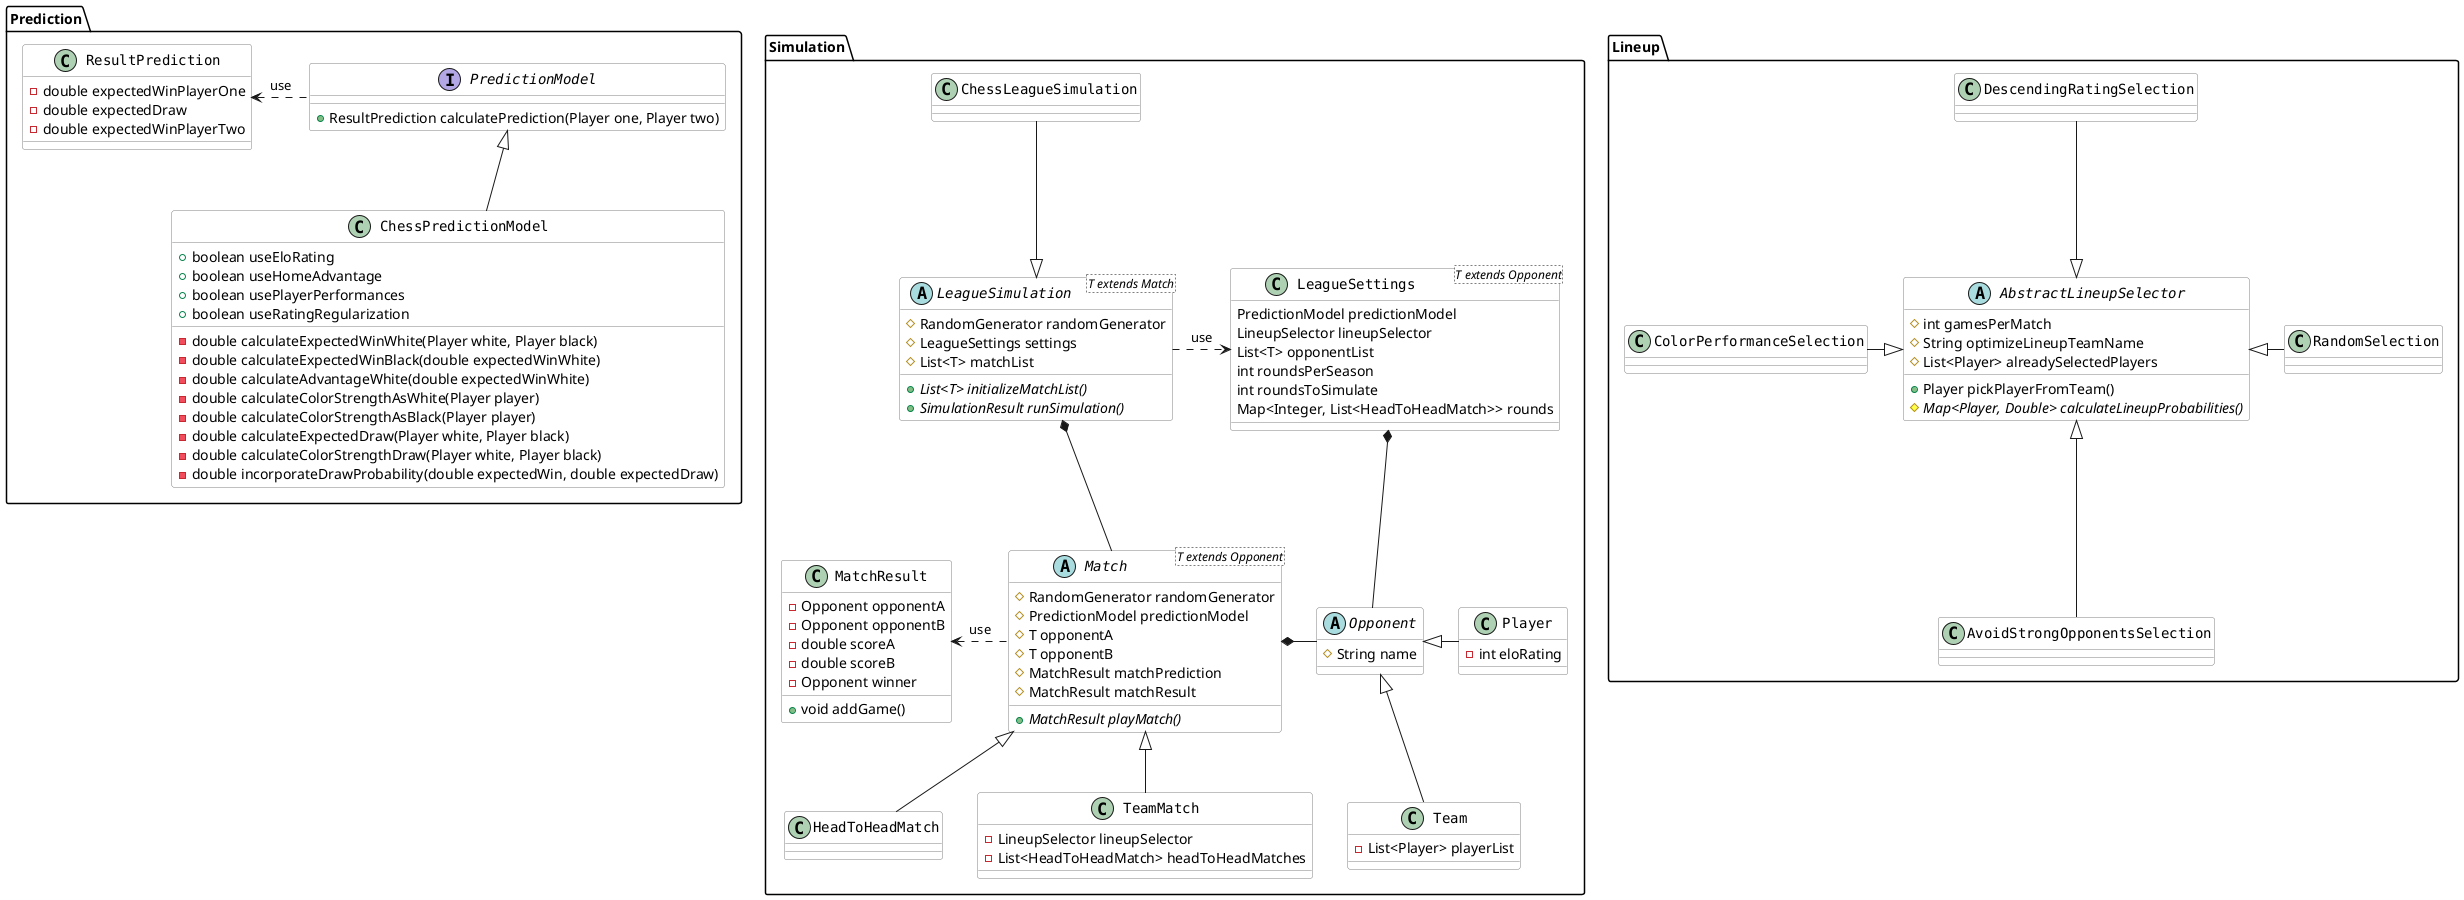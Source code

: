 @startuml

skinparam class {
    FontColor black
    BackgroundColor white
    BorderColor grey
    FontName Monospaced
}
package "Prediction" {
    interface PredictionModel {
        +ResultPrediction calculatePrediction(Player one, Player two)
    }

    class ChessPredictionModel {
        +boolean useEloRating
        +boolean useHomeAdvantage
        +boolean usePlayerPerformances
        +boolean useRatingRegularization
        -double calculateExpectedWinWhite(Player white, Player black)
        -double calculateExpectedWinBlack(double expectedWinWhite)
        -double calculateAdvantageWhite(double expectedWinWhite)
        -double calculateColorStrengthAsWhite(Player player)
        -double calculateColorStrengthAsBlack(Player player)
        -double calculateExpectedDraw(Player white, Player black)
        -double calculateColorStrengthDraw(Player white, Player black)
        -double incorporateDrawProbability(double expectedWin, double expectedDraw)
    }

    class ResultPrediction {
        -double expectedWinPlayerOne
        -double expectedDraw
        -double expectedWinPlayerTwo
    }
    ResultPrediction <. PredictionModel : use
    PredictionModel <|-- ChessPredictionModel
}

package "Simulation" {
    abstract class LeagueSimulation<T extends Match> #white {
        #RandomGenerator randomGenerator
        #LeagueSettings settings
        #List<T> matchList
        +{abstract} List<T> initializeMatchList()
        +{abstract} SimulationResult runSimulation()
    }

    class ChessLeagueSimulation {
    }

    class LeagueSettings<T extends Opponent> {
        PredictionModel predictionModel
        LineupSelector lineupSelector
        List<T> opponentList
        int roundsPerSeason
        int roundsToSimulate
        Map<Integer, List<HeadToHeadMatch>> rounds
    }

    abstract Match<T extends Opponent> {
        #RandomGenerator randomGenerator
        #PredictionModel predictionModel
        #T opponentA
        #T opponentB
        #MatchResult matchPrediction
        #MatchResult matchResult
        +{abstract}MatchResult playMatch()
    }

    class HeadToHeadMatch {

    }

    class TeamMatch {
        -LineupSelector lineupSelector
        -List<HeadToHeadMatch> headToHeadMatches
    }

    abstract Opponent {
        #String name
    }

    class Player {
        -int eloRating
    }

    class Team {
        -List<Player> playerList
    }

    class MatchResult {
        -Opponent opponentA
        -Opponent opponentB
        -double scoreA
        -double scoreB
        -Opponent winner
        +void addGame()
    }

    ChessLeagueSimulation --|> LeagueSimulation
    Match <|-- TeamMatch
    Match <|-- HeadToHeadMatch

    MatchResult <. Match : use

    Opponent <|- Player
    Opponent <|-- Team

    Match *- Opponent
    LeagueSettings *-- Opponent
    LeagueSimulation *-- Match

    LeagueSimulation .> LeagueSettings : use
}

package "Lineup" {
    abstract AbstractLineupSelector {
        #int gamesPerMatch
        #String optimizeLineupTeamName
        #List<Player> alreadySelectedPlayers
        +Player pickPlayerFromTeam()
        #{abstract} Map<Player, Double> calculateLineupProbabilities()
    }
    AbstractLineupSelector <|-- AvoidStrongOpponentsSelection
    ColorPerformanceSelection -|> AbstractLineupSelector
    DescendingRatingSelection --|> AbstractLineupSelector
    AbstractLineupSelector <|- RandomSelection
}
@enduml